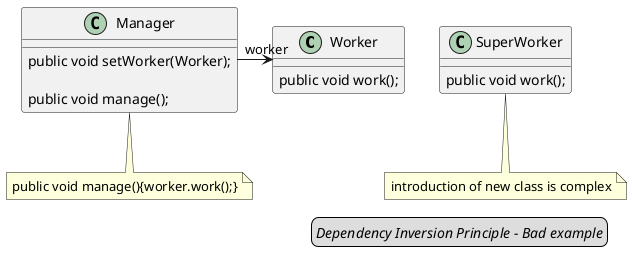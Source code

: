 @startuml

'-----------------------------------
' UML concepts illustrated
' JMB 2014
'-----------------------------------

class Worker {

	public void work();

}

class Manager {

	public void setWorker(Worker);

	public void manage();

}
note bottom : public void manage(){worker.work();}

Manager -> "worker" Worker

class SuperWorker {
	public void work();
}
note bottom : introduction of new class is complex

legend right
  <i>Dependency Inversion Principle - Bad example</i>
endlegend

@enduml
